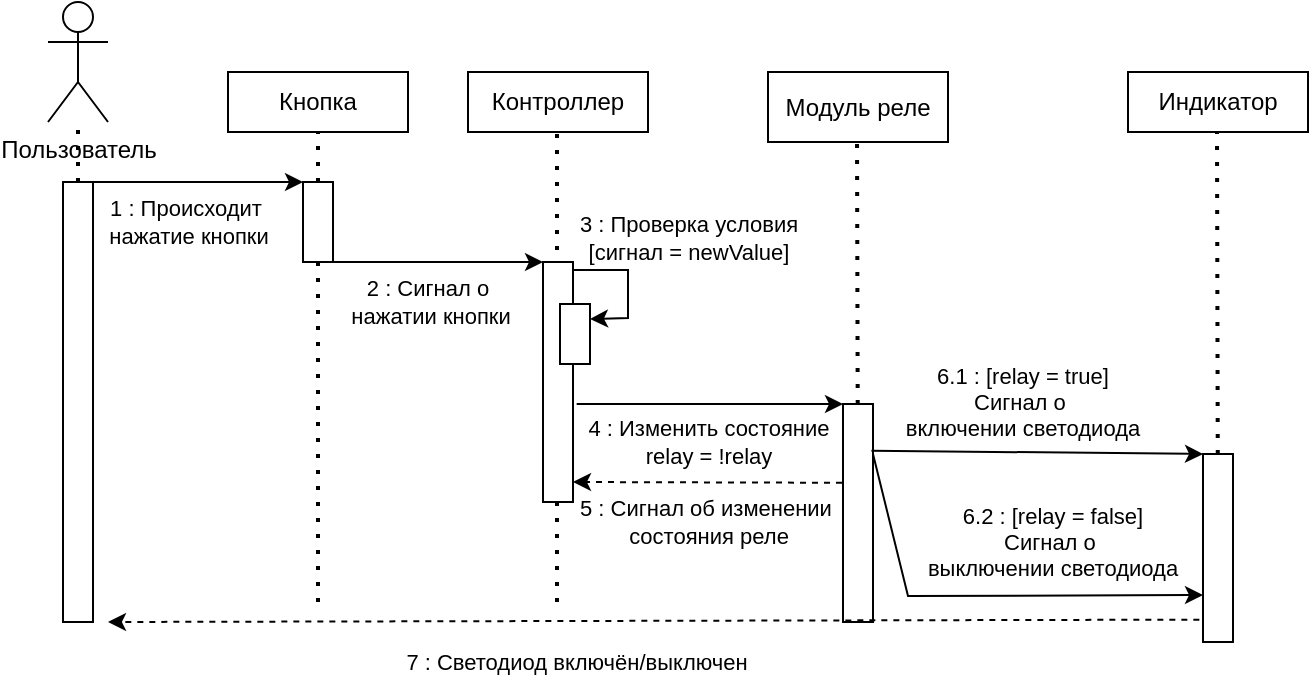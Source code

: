 <mxfile version="28.2.5">
  <diagram name="Страница — 1" id="RX7I7vYC9iXQyV8PBkkz">
    <mxGraphModel dx="740" dy="491" grid="1" gridSize="10" guides="1" tooltips="1" connect="1" arrows="1" fold="1" page="1" pageScale="1" pageWidth="827" pageHeight="1169" math="0" shadow="0">
      <root>
        <mxCell id="0" />
        <mxCell id="1" parent="0" />
        <mxCell id="Dfy3eXQqgWdbZasmrI9A-6" value="Пользователь&lt;div&gt;&lt;br&gt;&lt;/div&gt;" style="shape=umlActor;verticalLabelPosition=bottom;verticalAlign=top;html=1;outlineConnect=0;" vertex="1" parent="1">
          <mxGeometry x="100" y="30" width="30" height="60" as="geometry" />
        </mxCell>
        <mxCell id="Dfy3eXQqgWdbZasmrI9A-7" value="" style="endArrow=none;dashed=1;html=1;dashPattern=1 3;strokeWidth=2;rounded=0;" edge="1" parent="1" source="Dfy3eXQqgWdbZasmrI9A-16" target="Dfy3eXQqgWdbZasmrI9A-6">
          <mxGeometry width="50" height="50" relative="1" as="geometry">
            <mxPoint x="115" y="330" as="sourcePoint" />
            <mxPoint x="440" y="270" as="targetPoint" />
          </mxGeometry>
        </mxCell>
        <mxCell id="Dfy3eXQqgWdbZasmrI9A-8" value="Кнопка" style="rounded=0;whiteSpace=wrap;html=1;" vertex="1" parent="1">
          <mxGeometry x="190" y="65" width="90" height="30" as="geometry" />
        </mxCell>
        <mxCell id="Dfy3eXQqgWdbZasmrI9A-9" value="Контроллер" style="rounded=0;whiteSpace=wrap;html=1;" vertex="1" parent="1">
          <mxGeometry x="310" y="65" width="90" height="30" as="geometry" />
        </mxCell>
        <mxCell id="Dfy3eXQqgWdbZasmrI9A-10" value="Модуль реле" style="rounded=0;whiteSpace=wrap;html=1;" vertex="1" parent="1">
          <mxGeometry x="460" y="65" width="90" height="35" as="geometry" />
        </mxCell>
        <mxCell id="Dfy3eXQqgWdbZasmrI9A-11" value="Индикатор" style="rounded=0;whiteSpace=wrap;html=1;" vertex="1" parent="1">
          <mxGeometry x="640" y="65" width="90" height="30" as="geometry" />
        </mxCell>
        <mxCell id="Dfy3eXQqgWdbZasmrI9A-12" value="" style="endArrow=none;dashed=1;html=1;dashPattern=1 3;strokeWidth=2;rounded=0;entryX=0.5;entryY=1;entryDx=0;entryDy=0;" edge="1" parent="1" source="Dfy3eXQqgWdbZasmrI9A-18" target="Dfy3eXQqgWdbZasmrI9A-8">
          <mxGeometry width="50" height="50" relative="1" as="geometry">
            <mxPoint x="235" y="330" as="sourcePoint" />
            <mxPoint x="110" y="210" as="targetPoint" />
          </mxGeometry>
        </mxCell>
        <mxCell id="Dfy3eXQqgWdbZasmrI9A-13" value="" style="endArrow=none;dashed=1;html=1;dashPattern=1 3;strokeWidth=2;rounded=0;entryX=0.5;entryY=1;entryDx=0;entryDy=0;" edge="1" parent="1">
          <mxGeometry width="50" height="50" relative="1" as="geometry">
            <mxPoint x="354.5" y="330" as="sourcePoint" />
            <mxPoint x="354.5" y="95" as="targetPoint" />
          </mxGeometry>
        </mxCell>
        <mxCell id="Dfy3eXQqgWdbZasmrI9A-14" value="" style="endArrow=none;dashed=1;html=1;dashPattern=1 3;strokeWidth=2;rounded=0;entryX=0.5;entryY=1;entryDx=0;entryDy=0;" edge="1" parent="1" source="Dfy3eXQqgWdbZasmrI9A-28">
          <mxGeometry width="50" height="50" relative="1" as="geometry">
            <mxPoint x="504.5" y="330" as="sourcePoint" />
            <mxPoint x="504.5" y="95" as="targetPoint" />
          </mxGeometry>
        </mxCell>
        <mxCell id="Dfy3eXQqgWdbZasmrI9A-15" value="" style="endArrow=none;dashed=1;html=1;dashPattern=1 3;strokeWidth=2;rounded=0;entryX=0.5;entryY=1;entryDx=0;entryDy=0;" edge="1" parent="1" source="Dfy3eXQqgWdbZasmrI9A-32">
          <mxGeometry width="50" height="50" relative="1" as="geometry">
            <mxPoint x="684.5" y="330" as="sourcePoint" />
            <mxPoint x="684.5" y="95" as="targetPoint" />
          </mxGeometry>
        </mxCell>
        <mxCell id="Dfy3eXQqgWdbZasmrI9A-17" value="" style="endArrow=none;dashed=1;html=1;dashPattern=1 3;strokeWidth=2;rounded=0;" edge="1" parent="1" target="Dfy3eXQqgWdbZasmrI9A-16">
          <mxGeometry width="50" height="50" relative="1" as="geometry">
            <mxPoint x="115" y="330" as="sourcePoint" />
            <mxPoint x="115" y="90" as="targetPoint" />
          </mxGeometry>
        </mxCell>
        <mxCell id="Dfy3eXQqgWdbZasmrI9A-16" value="" style="rounded=0;whiteSpace=wrap;html=1;" vertex="1" parent="1">
          <mxGeometry x="107.5" y="120" width="15" height="220" as="geometry" />
        </mxCell>
        <mxCell id="Dfy3eXQqgWdbZasmrI9A-19" value="" style="endArrow=none;dashed=1;html=1;dashPattern=1 3;strokeWidth=2;rounded=0;entryX=0.5;entryY=1;entryDx=0;entryDy=0;" edge="1" parent="1" target="Dfy3eXQqgWdbZasmrI9A-18">
          <mxGeometry width="50" height="50" relative="1" as="geometry">
            <mxPoint x="235" y="330" as="sourcePoint" />
            <mxPoint x="235" y="95" as="targetPoint" />
          </mxGeometry>
        </mxCell>
        <mxCell id="Dfy3eXQqgWdbZasmrI9A-18" value="" style="rounded=0;whiteSpace=wrap;html=1;" vertex="1" parent="1">
          <mxGeometry x="227.5" y="120" width="15" height="40" as="geometry" />
        </mxCell>
        <mxCell id="Dfy3eXQqgWdbZasmrI9A-20" value="" style="endArrow=classic;html=1;rounded=0;exitX=0.75;exitY=0;exitDx=0;exitDy=0;entryX=0;entryY=0;entryDx=0;entryDy=0;" edge="1" parent="1" source="Dfy3eXQqgWdbZasmrI9A-16" target="Dfy3eXQqgWdbZasmrI9A-18">
          <mxGeometry width="50" height="50" relative="1" as="geometry">
            <mxPoint x="370" y="320" as="sourcePoint" />
            <mxPoint x="420" y="270" as="targetPoint" />
          </mxGeometry>
        </mxCell>
        <mxCell id="Dfy3eXQqgWdbZasmrI9A-21" value="1 : Происходит&amp;nbsp;&lt;div&gt;нажатие кнопки&lt;/div&gt;" style="edgeLabel;html=1;align=center;verticalAlign=middle;resizable=0;points=[];" vertex="1" connectable="0" parent="Dfy3eXQqgWdbZasmrI9A-20">
          <mxGeometry x="-0.646" y="-1" relative="1" as="geometry">
            <mxPoint x="32" y="19" as="offset" />
          </mxGeometry>
        </mxCell>
        <mxCell id="Dfy3eXQqgWdbZasmrI9A-22" value="" style="rounded=0;whiteSpace=wrap;html=1;" vertex="1" parent="1">
          <mxGeometry x="347.5" y="160" width="15" height="120" as="geometry" />
        </mxCell>
        <mxCell id="Dfy3eXQqgWdbZasmrI9A-23" value="" style="endArrow=classic;html=1;rounded=0;entryX=0;entryY=0;entryDx=0;entryDy=0;" edge="1" parent="1" target="Dfy3eXQqgWdbZasmrI9A-22">
          <mxGeometry width="50" height="50" relative="1" as="geometry">
            <mxPoint x="240" y="160" as="sourcePoint" />
            <mxPoint x="347.5" y="159" as="targetPoint" />
          </mxGeometry>
        </mxCell>
        <mxCell id="Dfy3eXQqgWdbZasmrI9A-24" value="2 : Сигнал о&amp;nbsp;&lt;div&gt;нажатии кнопки&lt;/div&gt;" style="edgeLabel;html=1;align=center;verticalAlign=middle;resizable=0;points=[];" vertex="1" connectable="0" parent="Dfy3eXQqgWdbZasmrI9A-23">
          <mxGeometry x="-0.646" y="-1" relative="1" as="geometry">
            <mxPoint x="32" y="19" as="offset" />
          </mxGeometry>
        </mxCell>
        <mxCell id="Dfy3eXQqgWdbZasmrI9A-25" value="" style="rounded=0;whiteSpace=wrap;html=1;" vertex="1" parent="1">
          <mxGeometry x="356" y="181" width="15" height="30" as="geometry" />
        </mxCell>
        <mxCell id="Dfy3eXQqgWdbZasmrI9A-26" value="" style="endArrow=classic;html=1;rounded=0;entryX=1;entryY=0.25;entryDx=0;entryDy=0;" edge="1" parent="1" target="Dfy3eXQqgWdbZasmrI9A-25">
          <mxGeometry width="50" height="50" relative="1" as="geometry">
            <mxPoint x="363" y="164" as="sourcePoint" />
            <mxPoint x="420" y="270" as="targetPoint" />
            <Array as="points">
              <mxPoint x="390" y="164" />
              <mxPoint x="390" y="188" />
            </Array>
          </mxGeometry>
        </mxCell>
        <mxCell id="Dfy3eXQqgWdbZasmrI9A-27" value="3 : Проверка условия&lt;div&gt;[сигнал = newValue]&lt;/div&gt;" style="edgeLabel;html=1;align=center;verticalAlign=middle;resizable=0;points=[];" vertex="1" connectable="0" parent="Dfy3eXQqgWdbZasmrI9A-26">
          <mxGeometry x="0.092" y="1" relative="1" as="geometry">
            <mxPoint x="29" y="-27" as="offset" />
          </mxGeometry>
        </mxCell>
        <mxCell id="Dfy3eXQqgWdbZasmrI9A-29" value="" style="endArrow=none;dashed=1;html=1;dashPattern=1 3;strokeWidth=2;rounded=0;entryX=0.5;entryY=1;entryDx=0;entryDy=0;" edge="1" parent="1" target="Dfy3eXQqgWdbZasmrI9A-28">
          <mxGeometry width="50" height="50" relative="1" as="geometry">
            <mxPoint x="504.5" y="330" as="sourcePoint" />
            <mxPoint x="504.5" y="95" as="targetPoint" />
          </mxGeometry>
        </mxCell>
        <mxCell id="Dfy3eXQqgWdbZasmrI9A-28" value="" style="rounded=0;whiteSpace=wrap;html=1;" vertex="1" parent="1">
          <mxGeometry x="497.5" y="231" width="15" height="109" as="geometry" />
        </mxCell>
        <mxCell id="Dfy3eXQqgWdbZasmrI9A-30" value="" style="endArrow=classic;html=1;rounded=0;exitX=1.122;exitY=0.592;exitDx=0;exitDy=0;entryX=0;entryY=0;entryDx=0;entryDy=0;exitPerimeter=0;" edge="1" parent="1" source="Dfy3eXQqgWdbZasmrI9A-22" target="Dfy3eXQqgWdbZasmrI9A-28">
          <mxGeometry width="50" height="50" relative="1" as="geometry">
            <mxPoint x="370" y="330" as="sourcePoint" />
            <mxPoint x="420" y="280" as="targetPoint" />
          </mxGeometry>
        </mxCell>
        <mxCell id="Dfy3eXQqgWdbZasmrI9A-31" value="4 : Изменить состояние&lt;div&gt;relay = !relay&lt;/div&gt;" style="edgeLabel;html=1;align=center;verticalAlign=middle;resizable=0;points=[];" vertex="1" connectable="0" parent="Dfy3eXQqgWdbZasmrI9A-30">
          <mxGeometry x="-0.345" relative="1" as="geometry">
            <mxPoint x="22" y="19" as="offset" />
          </mxGeometry>
        </mxCell>
        <mxCell id="Dfy3eXQqgWdbZasmrI9A-33" value="" style="endArrow=none;dashed=1;html=1;dashPattern=1 3;strokeWidth=2;rounded=0;entryX=0.5;entryY=1;entryDx=0;entryDy=0;" edge="1" parent="1" target="Dfy3eXQqgWdbZasmrI9A-32">
          <mxGeometry width="50" height="50" relative="1" as="geometry">
            <mxPoint x="684.5" y="330" as="sourcePoint" />
            <mxPoint x="684.5" y="95" as="targetPoint" />
          </mxGeometry>
        </mxCell>
        <mxCell id="Dfy3eXQqgWdbZasmrI9A-32" value="" style="rounded=0;whiteSpace=wrap;html=1;" vertex="1" parent="1">
          <mxGeometry x="677.5" y="256" width="15" height="94" as="geometry" />
        </mxCell>
        <mxCell id="Dfy3eXQqgWdbZasmrI9A-34" value="" style="endArrow=classic;html=1;rounded=0;exitX=0.948;exitY=0.214;exitDx=0;exitDy=0;entryX=0;entryY=0;entryDx=0;entryDy=0;exitPerimeter=0;" edge="1" parent="1" source="Dfy3eXQqgWdbZasmrI9A-28" target="Dfy3eXQqgWdbZasmrI9A-32">
          <mxGeometry width="50" height="50" relative="1" as="geometry">
            <mxPoint x="570" y="230" as="sourcePoint" />
            <mxPoint x="620" y="180" as="targetPoint" />
          </mxGeometry>
        </mxCell>
        <mxCell id="Dfy3eXQqgWdbZasmrI9A-35" value="6.1 :&amp;nbsp;&lt;span style=&quot;background-color: light-dark(#ffffff, var(--ge-dark-color, #121212)); color: light-dark(rgb(0, 0, 0), rgb(255, 255, 255));&quot;&gt;[relay = true]&lt;/span&gt;&lt;div&gt;&lt;span style=&quot;background-color: light-dark(#ffffff, var(--ge-dark-color, #121212)); color: light-dark(rgb(0, 0, 0), rgb(255, 255, 255));&quot;&gt;Сигнал о&amp;nbsp;&lt;/span&gt;&lt;/div&gt;&lt;div&gt;&lt;span style=&quot;background-color: light-dark(#ffffff, var(--ge-dark-color, #121212)); color: light-dark(rgb(0, 0, 0), rgb(255, 255, 255));&quot;&gt;включении светодиода&lt;/span&gt;&lt;/div&gt;" style="edgeLabel;html=1;align=center;verticalAlign=middle;resizable=0;points=[];" vertex="1" connectable="0" parent="Dfy3eXQqgWdbZasmrI9A-34">
          <mxGeometry x="-0.312" y="-1" relative="1" as="geometry">
            <mxPoint x="18" y="-26" as="offset" />
          </mxGeometry>
        </mxCell>
        <mxCell id="Dfy3eXQqgWdbZasmrI9A-37" value="" style="endArrow=classic;html=1;rounded=0;exitX=1;exitY=0.25;exitDx=0;exitDy=0;entryX=0;entryY=0.75;entryDx=0;entryDy=0;" edge="1" parent="1" target="Dfy3eXQqgWdbZasmrI9A-32">
          <mxGeometry width="50" height="50" relative="1" as="geometry">
            <mxPoint x="512.5" y="256" as="sourcePoint" />
            <mxPoint x="657.5" y="277.5" as="targetPoint" />
            <Array as="points">
              <mxPoint x="530" y="327" />
            </Array>
          </mxGeometry>
        </mxCell>
        <mxCell id="Dfy3eXQqgWdbZasmrI9A-38" value="6.2 :&amp;nbsp;&lt;span style=&quot;background-color: light-dark(#ffffff, var(--ge-dark-color, #121212)); color: light-dark(rgb(0, 0, 0), rgb(255, 255, 255));&quot;&gt;[relay = false]&lt;/span&gt;&lt;div&gt;&lt;span style=&quot;background-color: light-dark(#ffffff, var(--ge-dark-color, #121212)); color: light-dark(rgb(0, 0, 0), rgb(255, 255, 255));&quot;&gt;Сигнал о&amp;nbsp;&lt;/span&gt;&lt;/div&gt;&lt;div&gt;&lt;span style=&quot;background-color: light-dark(#ffffff, var(--ge-dark-color, #121212)); color: light-dark(rgb(0, 0, 0), rgb(255, 255, 255));&quot;&gt;выключении светодиода&lt;/span&gt;&lt;/div&gt;" style="edgeLabel;html=1;align=center;verticalAlign=middle;resizable=0;points=[];" vertex="1" connectable="0" parent="Dfy3eXQqgWdbZasmrI9A-37">
          <mxGeometry x="-0.312" y="-1" relative="1" as="geometry">
            <mxPoint x="69" y="-28" as="offset" />
          </mxGeometry>
        </mxCell>
        <mxCell id="Dfy3eXQqgWdbZasmrI9A-44" value="" style="html=1;labelBackgroundColor=#ffffff;startArrow=none;startFill=0;startSize=6;endArrow=classic;endFill=1;endSize=6;jettySize=auto;orthogonalLoop=1;strokeWidth=1;dashed=1;fontSize=14;rounded=0;exitX=-0.033;exitY=0.415;exitDx=0;exitDy=0;exitPerimeter=0;entryX=1;entryY=1;entryDx=0;entryDy=0;" edge="1" parent="1">
          <mxGeometry width="60" height="60" relative="1" as="geometry">
            <mxPoint x="497.005" y="270.385" as="sourcePoint" />
            <mxPoint x="362.5" y="270" as="targetPoint" />
          </mxGeometry>
        </mxCell>
        <mxCell id="Dfy3eXQqgWdbZasmrI9A-45" value="5 : Сигнал об изменении&amp;nbsp;&lt;div&gt;состояния реле&lt;/div&gt;" style="edgeLabel;html=1;align=center;verticalAlign=middle;resizable=0;points=[];" vertex="1" connectable="0" parent="Dfy3eXQqgWdbZasmrI9A-44">
          <mxGeometry x="0.19" y="3" relative="1" as="geometry">
            <mxPoint x="13" y="17" as="offset" />
          </mxGeometry>
        </mxCell>
        <mxCell id="Dfy3eXQqgWdbZasmrI9A-46" value="" style="html=1;labelBackgroundColor=#ffffff;startArrow=none;startFill=0;startSize=6;endArrow=classic;endFill=1;endSize=6;jettySize=auto;orthogonalLoop=1;strokeWidth=1;dashed=1;fontSize=14;rounded=0;exitX=-0.122;exitY=0.881;exitDx=0;exitDy=0;exitPerimeter=0;" edge="1" parent="1" source="Dfy3eXQqgWdbZasmrI9A-32">
          <mxGeometry width="60" height="60" relative="1" as="geometry">
            <mxPoint x="497.505" y="370.385" as="sourcePoint" />
            <mxPoint x="130" y="340" as="targetPoint" />
          </mxGeometry>
        </mxCell>
        <mxCell id="Dfy3eXQqgWdbZasmrI9A-47" value="7 : Светодиод включён/выключен" style="edgeLabel;html=1;align=center;verticalAlign=middle;resizable=0;points=[];" vertex="1" connectable="0" parent="Dfy3eXQqgWdbZasmrI9A-46">
          <mxGeometry x="0.19" y="3" relative="1" as="geometry">
            <mxPoint x="13" y="17" as="offset" />
          </mxGeometry>
        </mxCell>
      </root>
    </mxGraphModel>
  </diagram>
</mxfile>
